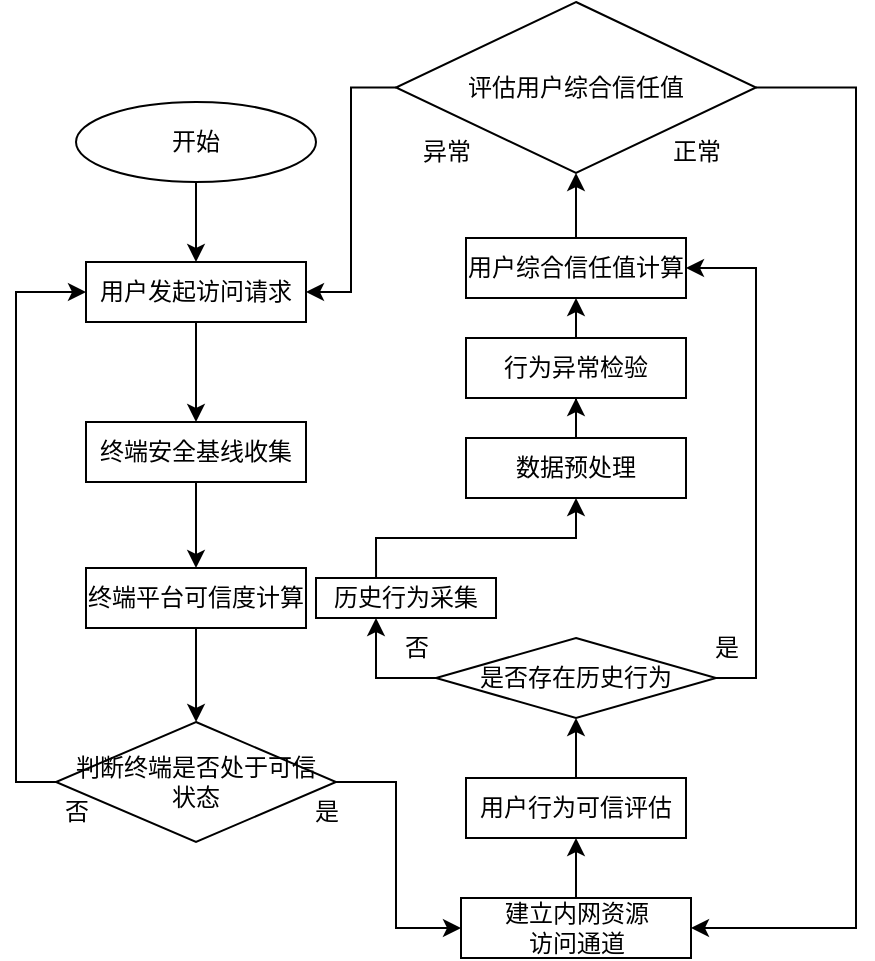 <mxfile version="24.2.2" type="github">
  <diagram name="第 1 页" id="NWMO6BMZdNA0H22S7Hdg">
    <mxGraphModel dx="1136" dy="578" grid="1" gridSize="10" guides="1" tooltips="1" connect="1" arrows="1" fold="1" page="1" pageScale="1" pageWidth="827" pageHeight="1169" math="0" shadow="0">
      <root>
        <mxCell id="0" />
        <mxCell id="1" parent="0" />
        <mxCell id="jyAmwKNWed4hoShEBS9S-3" value="" style="edgeStyle=orthogonalEdgeStyle;rounded=0;orthogonalLoop=1;jettySize=auto;html=1;" parent="1" source="jyAmwKNWed4hoShEBS9S-1" target="jyAmwKNWed4hoShEBS9S-2" edge="1">
          <mxGeometry relative="1" as="geometry" />
        </mxCell>
        <mxCell id="jyAmwKNWed4hoShEBS9S-1" value="开始" style="ellipse;whiteSpace=wrap;html=1;" parent="1" vertex="1">
          <mxGeometry x="150" y="170" width="120" height="40" as="geometry" />
        </mxCell>
        <mxCell id="BA79-QyZCKSSnzGg8HBD-1" value="" style="edgeStyle=orthogonalEdgeStyle;rounded=0;orthogonalLoop=1;jettySize=auto;html=1;" edge="1" parent="1" source="jyAmwKNWed4hoShEBS9S-2" target="jyAmwKNWed4hoShEBS9S-6">
          <mxGeometry relative="1" as="geometry" />
        </mxCell>
        <mxCell id="jyAmwKNWed4hoShEBS9S-2" value="用户发起访问请求" style="rounded=0;whiteSpace=wrap;html=1;" parent="1" vertex="1">
          <mxGeometry x="155" y="250" width="110" height="30" as="geometry" />
        </mxCell>
        <mxCell id="jyAmwKNWed4hoShEBS9S-9" value="" style="edgeStyle=orthogonalEdgeStyle;rounded=0;orthogonalLoop=1;jettySize=auto;html=1;" parent="1" source="jyAmwKNWed4hoShEBS9S-6" target="jyAmwKNWed4hoShEBS9S-8" edge="1">
          <mxGeometry relative="1" as="geometry" />
        </mxCell>
        <mxCell id="jyAmwKNWed4hoShEBS9S-6" value="终端安全基线收集" style="rounded=0;whiteSpace=wrap;html=1;" parent="1" vertex="1">
          <mxGeometry x="155" y="330" width="110" height="30" as="geometry" />
        </mxCell>
        <mxCell id="jyAmwKNWed4hoShEBS9S-11" value="" style="edgeStyle=orthogonalEdgeStyle;rounded=0;orthogonalLoop=1;jettySize=auto;html=1;" parent="1" source="jyAmwKNWed4hoShEBS9S-8" edge="1">
          <mxGeometry relative="1" as="geometry">
            <mxPoint x="210.029" y="480" as="targetPoint" />
          </mxGeometry>
        </mxCell>
        <mxCell id="jyAmwKNWed4hoShEBS9S-8" value="终端平台可信度计算" style="rounded=0;whiteSpace=wrap;html=1;" parent="1" vertex="1">
          <mxGeometry x="155" y="403" width="110" height="30" as="geometry" />
        </mxCell>
        <mxCell id="BA79-QyZCKSSnzGg8HBD-6" style="edgeStyle=orthogonalEdgeStyle;rounded=0;orthogonalLoop=1;jettySize=auto;html=1;entryX=0;entryY=0.5;entryDx=0;entryDy=0;" edge="1" parent="1" source="jyAmwKNWed4hoShEBS9S-12" target="jyAmwKNWed4hoShEBS9S-2">
          <mxGeometry relative="1" as="geometry">
            <Array as="points">
              <mxPoint x="120" y="510" />
              <mxPoint x="120" y="265" />
            </Array>
          </mxGeometry>
        </mxCell>
        <mxCell id="jyAmwKNWed4hoShEBS9S-12" value="判断终端是否处于可信&lt;div&gt;状态&lt;/div&gt;" style="rhombus;whiteSpace=wrap;html=1;" parent="1" vertex="1">
          <mxGeometry x="140" y="480" width="140" height="60" as="geometry" />
        </mxCell>
        <mxCell id="jyAmwKNWed4hoShEBS9S-15" value="否" style="text;html=1;align=center;verticalAlign=middle;resizable=0;points=[];autosize=1;strokeColor=none;fillColor=none;" parent="1" vertex="1">
          <mxGeometry x="130" y="510" width="40" height="30" as="geometry" />
        </mxCell>
        <mxCell id="jyAmwKNWed4hoShEBS9S-24" value="" style="edgeStyle=orthogonalEdgeStyle;rounded=0;orthogonalLoop=1;jettySize=auto;html=1;" parent="1" source="jyAmwKNWed4hoShEBS9S-17" target="jyAmwKNWed4hoShEBS9S-22" edge="1">
          <mxGeometry relative="1" as="geometry" />
        </mxCell>
        <mxCell id="jyAmwKNWed4hoShEBS9S-17" value="用户行为可信评估" style="rounded=0;whiteSpace=wrap;html=1;" parent="1" vertex="1">
          <mxGeometry x="345" y="508" width="110" height="30" as="geometry" />
        </mxCell>
        <mxCell id="jyAmwKNWed4hoShEBS9S-19" value="是" style="text;html=1;align=center;verticalAlign=middle;resizable=0;points=[];autosize=1;strokeColor=none;fillColor=none;" parent="1" vertex="1">
          <mxGeometry x="255" y="510" width="40" height="30" as="geometry" />
        </mxCell>
        <mxCell id="jyAmwKNWed4hoShEBS9S-40" style="edgeStyle=orthogonalEdgeStyle;rounded=0;orthogonalLoop=1;jettySize=auto;html=1;entryX=0.5;entryY=1;entryDx=0;entryDy=0;exitX=0;exitY=0.5;exitDx=0;exitDy=0;" parent="1" source="jyAmwKNWed4hoShEBS9S-22" edge="1">
          <mxGeometry relative="1" as="geometry">
            <mxPoint x="300" y="428" as="targetPoint" />
            <Array as="points">
              <mxPoint x="300" y="458" />
            </Array>
          </mxGeometry>
        </mxCell>
        <mxCell id="jyAmwKNWed4hoShEBS9S-67" style="edgeStyle=orthogonalEdgeStyle;rounded=0;orthogonalLoop=1;jettySize=auto;html=1;entryX=1;entryY=0.5;entryDx=0;entryDy=0;exitX=1;exitY=0.5;exitDx=0;exitDy=0;" parent="1" source="jyAmwKNWed4hoShEBS9S-22" target="jyAmwKNWed4hoShEBS9S-35" edge="1">
          <mxGeometry relative="1" as="geometry">
            <mxPoint x="502.5" y="428.0" as="targetPoint" />
          </mxGeometry>
        </mxCell>
        <mxCell id="jyAmwKNWed4hoShEBS9S-22" value="是否存在历史行为" style="rhombus;whiteSpace=wrap;html=1;" parent="1" vertex="1">
          <mxGeometry x="330" y="438" width="140" height="40" as="geometry" />
        </mxCell>
        <mxCell id="jyAmwKNWed4hoShEBS9S-43" style="edgeStyle=orthogonalEdgeStyle;rounded=0;orthogonalLoop=1;jettySize=auto;html=1;entryX=0.5;entryY=1;entryDx=0;entryDy=0;" parent="1" target="jyAmwKNWed4hoShEBS9S-29" edge="1">
          <mxGeometry relative="1" as="geometry">
            <mxPoint x="300.029" y="408" as="sourcePoint" />
            <Array as="points">
              <mxPoint x="300" y="388" />
              <mxPoint x="400" y="388" />
            </Array>
          </mxGeometry>
        </mxCell>
        <mxCell id="jyAmwKNWed4hoShEBS9S-25" value="历史行为采集" style="rounded=0;whiteSpace=wrap;html=1;" parent="1" vertex="1">
          <mxGeometry x="270" y="408" width="90" height="20" as="geometry" />
        </mxCell>
        <mxCell id="jyAmwKNWed4hoShEBS9S-47" style="edgeStyle=orthogonalEdgeStyle;rounded=0;orthogonalLoop=1;jettySize=auto;html=1;entryX=0.5;entryY=1;entryDx=0;entryDy=0;" parent="1" source="jyAmwKNWed4hoShEBS9S-29" target="jyAmwKNWed4hoShEBS9S-33" edge="1">
          <mxGeometry relative="1" as="geometry" />
        </mxCell>
        <mxCell id="jyAmwKNWed4hoShEBS9S-29" value="数据预处理" style="rounded=0;whiteSpace=wrap;html=1;" parent="1" vertex="1">
          <mxGeometry x="345" y="338" width="110" height="30" as="geometry" />
        </mxCell>
        <mxCell id="jyAmwKNWed4hoShEBS9S-48" style="edgeStyle=orthogonalEdgeStyle;rounded=0;orthogonalLoop=1;jettySize=auto;html=1;exitX=0.5;exitY=0;exitDx=0;exitDy=0;entryX=0.5;entryY=1;entryDx=0;entryDy=0;" parent="1" source="jyAmwKNWed4hoShEBS9S-33" target="jyAmwKNWed4hoShEBS9S-35" edge="1">
          <mxGeometry relative="1" as="geometry" />
        </mxCell>
        <mxCell id="jyAmwKNWed4hoShEBS9S-33" value="行为异常检验" style="rounded=0;whiteSpace=wrap;html=1;" parent="1" vertex="1">
          <mxGeometry x="345" y="288" width="110" height="30" as="geometry" />
        </mxCell>
        <mxCell id="jyAmwKNWed4hoShEBS9S-50" value="" style="edgeStyle=orthogonalEdgeStyle;rounded=0;orthogonalLoop=1;jettySize=auto;html=1;" parent="1" source="jyAmwKNWed4hoShEBS9S-35" target="jyAmwKNWed4hoShEBS9S-49" edge="1">
          <mxGeometry relative="1" as="geometry" />
        </mxCell>
        <mxCell id="jyAmwKNWed4hoShEBS9S-35" value="用户综合信任值计算" style="rounded=0;whiteSpace=wrap;html=1;" parent="1" vertex="1">
          <mxGeometry x="345" y="238" width="110" height="30" as="geometry" />
        </mxCell>
        <mxCell id="jyAmwKNWed4hoShEBS9S-51" style="edgeStyle=orthogonalEdgeStyle;rounded=0;orthogonalLoop=1;jettySize=auto;html=1;entryX=1;entryY=0.5;entryDx=0;entryDy=0;" parent="1" source="jyAmwKNWed4hoShEBS9S-49" target="jyAmwKNWed4hoShEBS9S-2" edge="1">
          <mxGeometry relative="1" as="geometry" />
        </mxCell>
        <mxCell id="BA79-QyZCKSSnzGg8HBD-5" style="edgeStyle=orthogonalEdgeStyle;rounded=0;orthogonalLoop=1;jettySize=auto;html=1;entryX=1;entryY=0.5;entryDx=0;entryDy=0;" edge="1" parent="1" source="jyAmwKNWed4hoShEBS9S-49" target="jyAmwKNWed4hoShEBS9S-57">
          <mxGeometry relative="1" as="geometry">
            <mxPoint x="570" y="530" as="targetPoint" />
            <Array as="points">
              <mxPoint x="540" y="163" />
              <mxPoint x="540" y="583" />
            </Array>
          </mxGeometry>
        </mxCell>
        <mxCell id="jyAmwKNWed4hoShEBS9S-49" value="评估用户综合信任值" style="rhombus;whiteSpace=wrap;html=1;rounded=0;" parent="1" vertex="1">
          <mxGeometry x="310" y="120" width="180" height="85.5" as="geometry" />
        </mxCell>
        <mxCell id="jyAmwKNWed4hoShEBS9S-53" value="异常" style="text;html=1;align=center;verticalAlign=middle;resizable=0;points=[];autosize=1;strokeColor=none;fillColor=none;" parent="1" vertex="1">
          <mxGeometry x="310" y="180" width="50" height="30" as="geometry" />
        </mxCell>
        <mxCell id="jyAmwKNWed4hoShEBS9S-54" value="正常" style="text;html=1;align=center;verticalAlign=middle;resizable=0;points=[];autosize=1;strokeColor=none;fillColor=none;" parent="1" vertex="1">
          <mxGeometry x="435" y="180" width="50" height="30" as="geometry" />
        </mxCell>
        <mxCell id="jyAmwKNWed4hoShEBS9S-62" style="edgeStyle=orthogonalEdgeStyle;rounded=0;orthogonalLoop=1;jettySize=auto;html=1;" parent="1" source="jyAmwKNWed4hoShEBS9S-57" target="jyAmwKNWed4hoShEBS9S-17" edge="1">
          <mxGeometry relative="1" as="geometry" />
        </mxCell>
        <mxCell id="jyAmwKNWed4hoShEBS9S-57" value="建立内网资源&lt;br&gt;访问通道" style="rounded=0;whiteSpace=wrap;html=1;" parent="1" vertex="1">
          <mxGeometry x="342.5" y="568" width="115" height="30" as="geometry" />
        </mxCell>
        <mxCell id="jyAmwKNWed4hoShEBS9S-60" value="" style="endArrow=classic;html=1;rounded=0;exitX=1;exitY=0.5;exitDx=0;exitDy=0;entryX=0;entryY=0.5;entryDx=0;entryDy=0;" parent="1" source="jyAmwKNWed4hoShEBS9S-12" target="jyAmwKNWed4hoShEBS9S-57" edge="1">
          <mxGeometry width="50" height="50" relative="1" as="geometry">
            <mxPoint x="-50" y="480" as="sourcePoint" />
            <mxPoint y="430" as="targetPoint" />
            <Array as="points">
              <mxPoint x="310" y="510" />
              <mxPoint x="310" y="583" />
            </Array>
          </mxGeometry>
        </mxCell>
        <mxCell id="BA79-QyZCKSSnzGg8HBD-2" value="是" style="text;html=1;align=center;verticalAlign=middle;resizable=0;points=[];autosize=1;strokeColor=none;fillColor=none;" vertex="1" parent="1">
          <mxGeometry x="455" y="428" width="40" height="30" as="geometry" />
        </mxCell>
        <mxCell id="BA79-QyZCKSSnzGg8HBD-3" value="否" style="text;html=1;align=center;verticalAlign=middle;resizable=0;points=[];autosize=1;strokeColor=none;fillColor=none;" vertex="1" parent="1">
          <mxGeometry x="300" y="428" width="40" height="30" as="geometry" />
        </mxCell>
      </root>
    </mxGraphModel>
  </diagram>
</mxfile>

